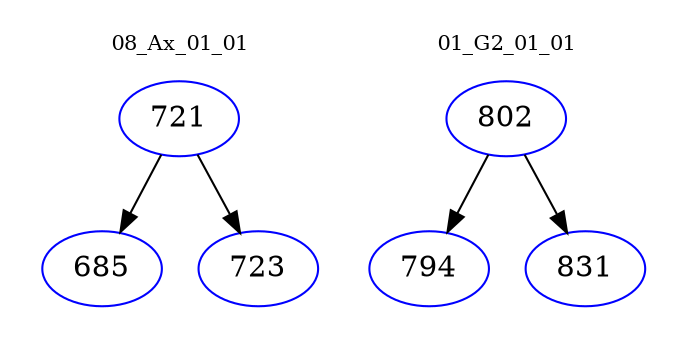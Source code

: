 digraph{
subgraph cluster_0 {
color = white
label = "08_Ax_01_01";
fontsize=10;
T0_721 [label="721", color="blue"]
T0_721 -> T0_685 [color="black"]
T0_685 [label="685", color="blue"]
T0_721 -> T0_723 [color="black"]
T0_723 [label="723", color="blue"]
}
subgraph cluster_1 {
color = white
label = "01_G2_01_01";
fontsize=10;
T1_802 [label="802", color="blue"]
T1_802 -> T1_794 [color="black"]
T1_794 [label="794", color="blue"]
T1_802 -> T1_831 [color="black"]
T1_831 [label="831", color="blue"]
}
}
